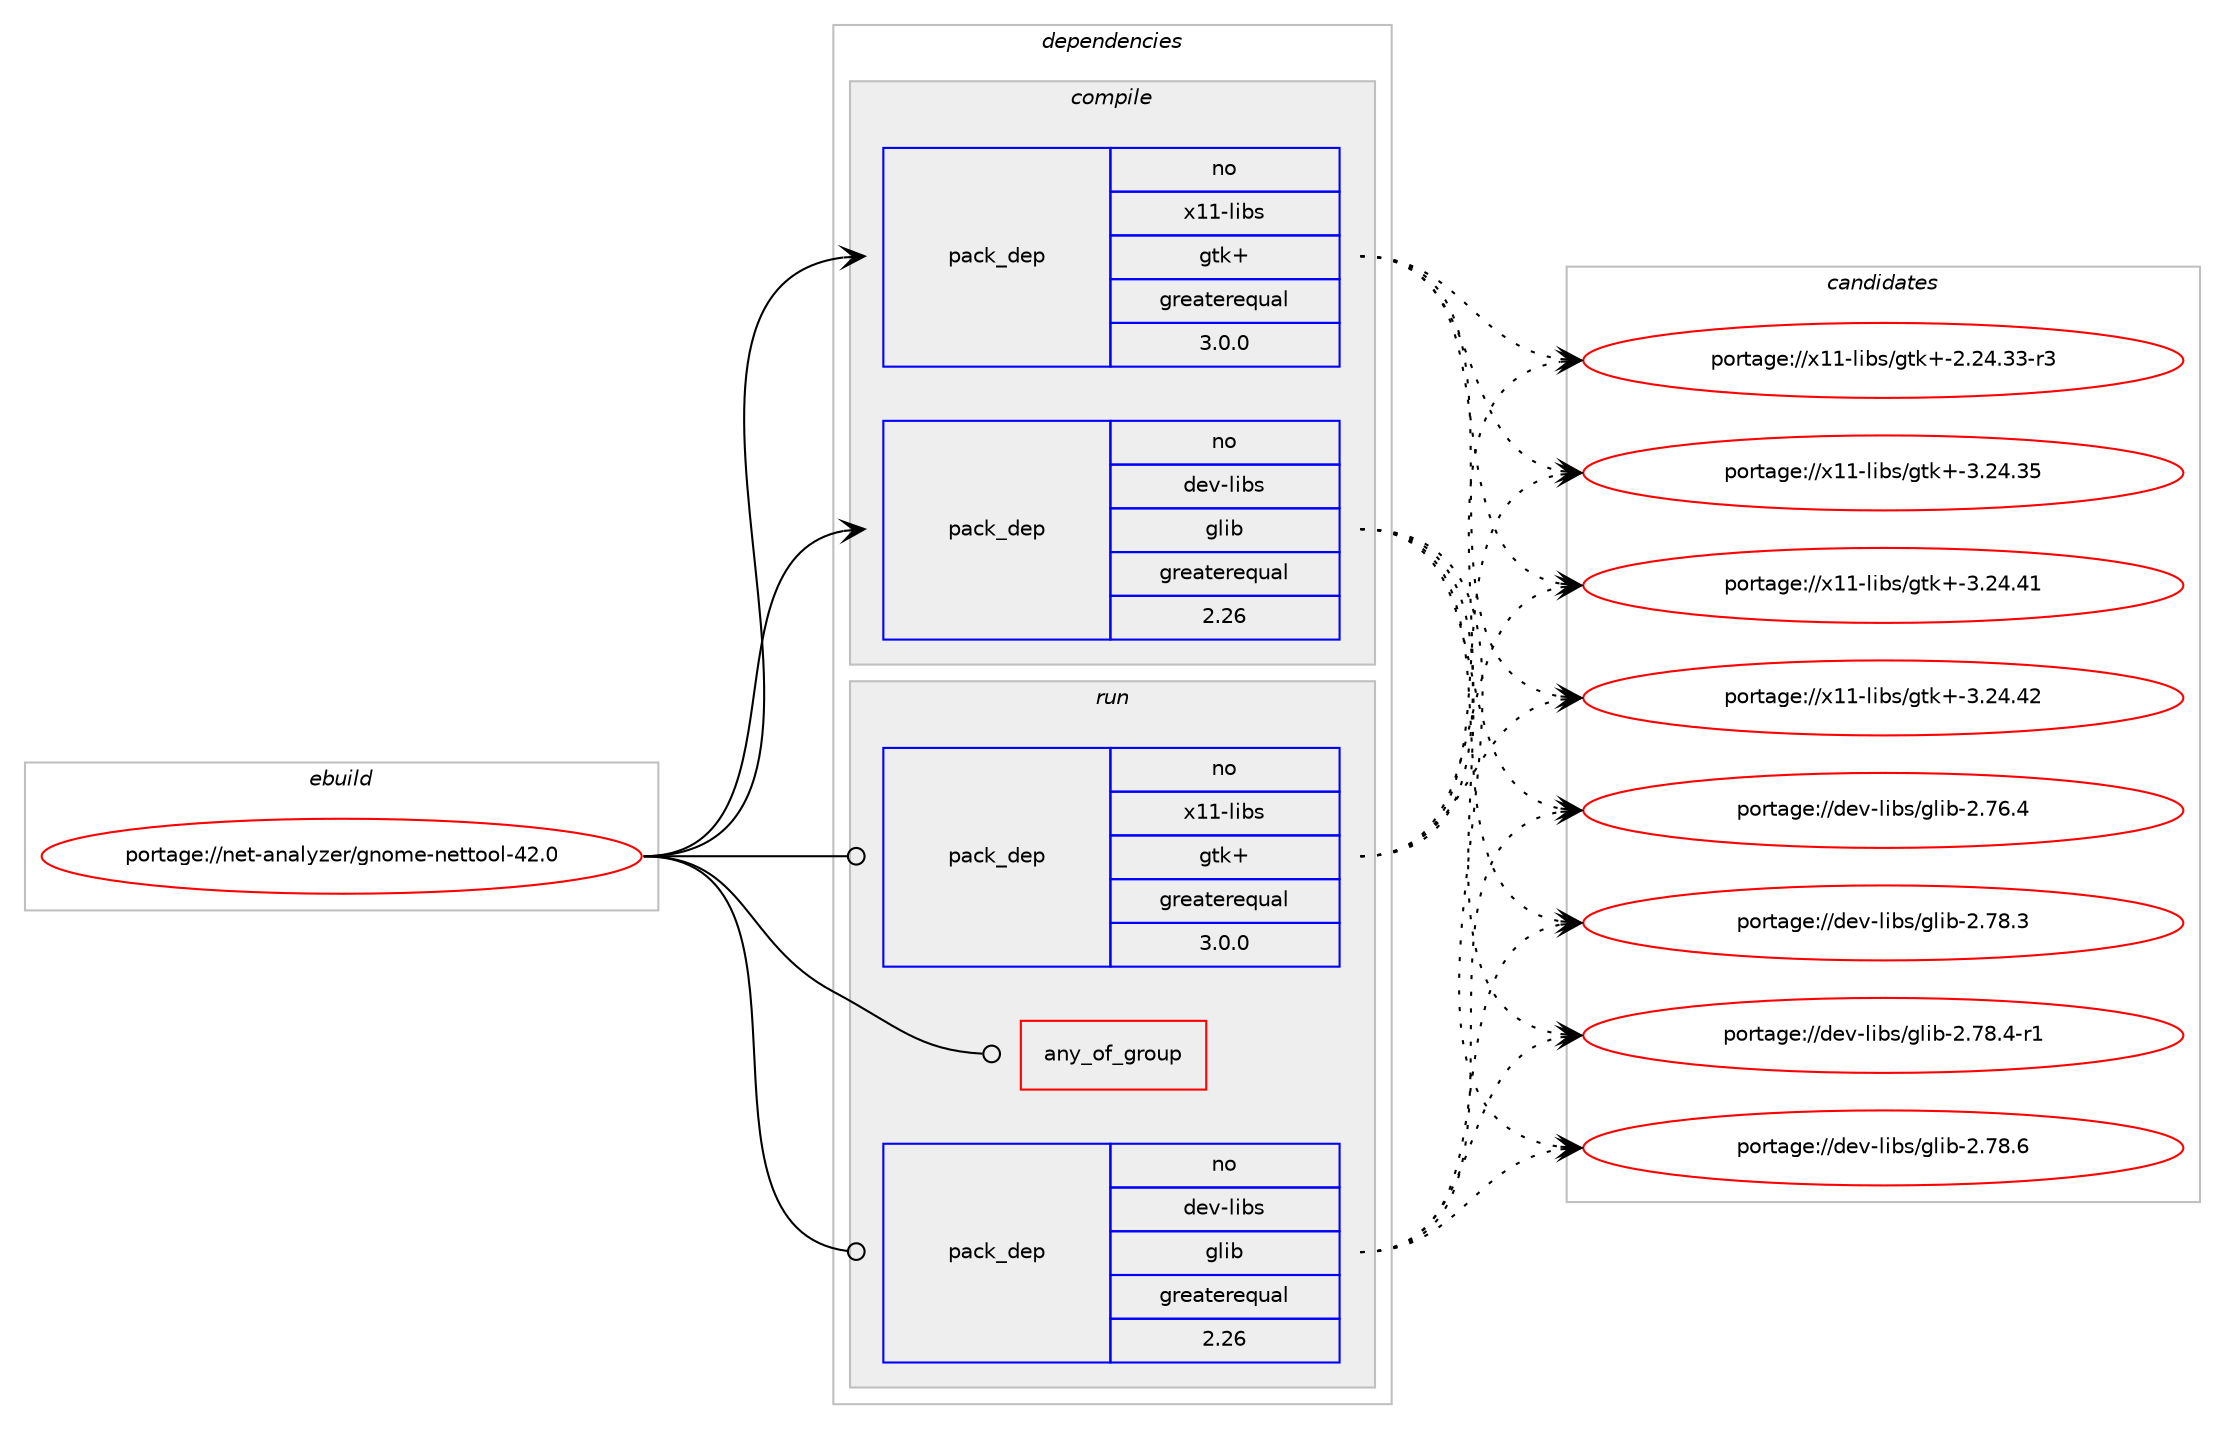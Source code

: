digraph prolog {

# *************
# Graph options
# *************

newrank=true;
concentrate=true;
compound=true;
graph [rankdir=LR,fontname=Helvetica,fontsize=10,ranksep=1.5];#, ranksep=2.5, nodesep=0.2];
edge  [arrowhead=vee];
node  [fontname=Helvetica,fontsize=10];

# **********
# The ebuild
# **********

subgraph cluster_leftcol {
color=gray;
rank=same;
label=<<i>ebuild</i>>;
id [label="portage://net-analyzer/gnome-nettool-42.0", color=red, width=4, href="../net-analyzer/gnome-nettool-42.0.svg"];
}

# ****************
# The dependencies
# ****************

subgraph cluster_midcol {
color=gray;
label=<<i>dependencies</i>>;
subgraph cluster_compile {
fillcolor="#eeeeee";
style=filled;
label=<<i>compile</i>>;
subgraph pack86157 {
dependency173235 [label=<<TABLE BORDER="0" CELLBORDER="1" CELLSPACING="0" CELLPADDING="4" WIDTH="220"><TR><TD ROWSPAN="6" CELLPADDING="30">pack_dep</TD></TR><TR><TD WIDTH="110">no</TD></TR><TR><TD>dev-libs</TD></TR><TR><TD>glib</TD></TR><TR><TD>greaterequal</TD></TR><TR><TD>2.26</TD></TR></TABLE>>, shape=none, color=blue];
}
id:e -> dependency173235:w [weight=20,style="solid",arrowhead="vee"];
# *** BEGIN UNKNOWN DEPENDENCY TYPE (TODO) ***
# id -> package_dependency(portage://net-analyzer/gnome-nettool-42.0,install,no,gnome-base,libgtop,none,[,,],[slot(2),equal],[])
# *** END UNKNOWN DEPENDENCY TYPE (TODO) ***

subgraph pack86158 {
dependency173236 [label=<<TABLE BORDER="0" CELLBORDER="1" CELLSPACING="0" CELLPADDING="4" WIDTH="220"><TR><TD ROWSPAN="6" CELLPADDING="30">pack_dep</TD></TR><TR><TD WIDTH="110">no</TD></TR><TR><TD>x11-libs</TD></TR><TR><TD>gtk+</TD></TR><TR><TD>greaterequal</TD></TR><TR><TD>3.0.0</TD></TR></TABLE>>, shape=none, color=blue];
}
id:e -> dependency173236:w [weight=20,style="solid",arrowhead="vee"];
}
subgraph cluster_compileandrun {
fillcolor="#eeeeee";
style=filled;
label=<<i>compile and run</i>>;
}
subgraph cluster_run {
fillcolor="#eeeeee";
style=filled;
label=<<i>run</i>>;
subgraph any2327 {
dependency173237 [label=<<TABLE BORDER="0" CELLBORDER="1" CELLSPACING="0" CELLPADDING="4"><TR><TD CELLPADDING="10">any_of_group</TD></TR></TABLE>>, shape=none, color=red];# *** BEGIN UNKNOWN DEPENDENCY TYPE (TODO) ***
# dependency173237 -> package_dependency(portage://net-analyzer/gnome-nettool-42.0,run,no,net-misc,iputils,none,[,,],[],[])
# *** END UNKNOWN DEPENDENCY TYPE (TODO) ***

# *** BEGIN UNKNOWN DEPENDENCY TYPE (TODO) ***
# dependency173237 -> package_dependency(portage://net-analyzer/gnome-nettool-42.0,run,no,net-analyzer,tcptraceroute,none,[,,],[],[])
# *** END UNKNOWN DEPENDENCY TYPE (TODO) ***

# *** BEGIN UNKNOWN DEPENDENCY TYPE (TODO) ***
# dependency173237 -> package_dependency(portage://net-analyzer/gnome-nettool-42.0,run,no,net-analyzer,traceroute,none,[,,],[],[])
# *** END UNKNOWN DEPENDENCY TYPE (TODO) ***

}
id:e -> dependency173237:w [weight=20,style="solid",arrowhead="odot"];
subgraph pack86159 {
dependency173238 [label=<<TABLE BORDER="0" CELLBORDER="1" CELLSPACING="0" CELLPADDING="4" WIDTH="220"><TR><TD ROWSPAN="6" CELLPADDING="30">pack_dep</TD></TR><TR><TD WIDTH="110">no</TD></TR><TR><TD>dev-libs</TD></TR><TR><TD>glib</TD></TR><TR><TD>greaterequal</TD></TR><TR><TD>2.26</TD></TR></TABLE>>, shape=none, color=blue];
}
id:e -> dependency173238:w [weight=20,style="solid",arrowhead="odot"];
# *** BEGIN UNKNOWN DEPENDENCY TYPE (TODO) ***
# id -> package_dependency(portage://net-analyzer/gnome-nettool-42.0,run,no,gnome-base,libgtop,none,[,,],[slot(2),equal],[])
# *** END UNKNOWN DEPENDENCY TYPE (TODO) ***

# *** BEGIN UNKNOWN DEPENDENCY TYPE (TODO) ***
# id -> package_dependency(portage://net-analyzer/gnome-nettool-42.0,run,no,net-analyzer,nmap,none,[,,],[],[])
# *** END UNKNOWN DEPENDENCY TYPE (TODO) ***

# *** BEGIN UNKNOWN DEPENDENCY TYPE (TODO) ***
# id -> package_dependency(portage://net-analyzer/gnome-nettool-42.0,run,no,net-dns,bind-tools,none,[,,],[],[])
# *** END UNKNOWN DEPENDENCY TYPE (TODO) ***

# *** BEGIN UNKNOWN DEPENDENCY TYPE (TODO) ***
# id -> package_dependency(portage://net-analyzer/gnome-nettool-42.0,run,no,net-misc,netkit-fingerd,none,[,,],[],[])
# *** END UNKNOWN DEPENDENCY TYPE (TODO) ***

# *** BEGIN UNKNOWN DEPENDENCY TYPE (TODO) ***
# id -> package_dependency(portage://net-analyzer/gnome-nettool-42.0,run,no,net-misc,whois,none,[,,],[],[])
# *** END UNKNOWN DEPENDENCY TYPE (TODO) ***

subgraph pack86160 {
dependency173239 [label=<<TABLE BORDER="0" CELLBORDER="1" CELLSPACING="0" CELLPADDING="4" WIDTH="220"><TR><TD ROWSPAN="6" CELLPADDING="30">pack_dep</TD></TR><TR><TD WIDTH="110">no</TD></TR><TR><TD>x11-libs</TD></TR><TR><TD>gtk+</TD></TR><TR><TD>greaterequal</TD></TR><TR><TD>3.0.0</TD></TR></TABLE>>, shape=none, color=blue];
}
id:e -> dependency173239:w [weight=20,style="solid",arrowhead="odot"];
}
}

# **************
# The candidates
# **************

subgraph cluster_choices {
rank=same;
color=gray;
label=<<i>candidates</i>>;

subgraph choice86157 {
color=black;
nodesep=1;
choice1001011184510810598115471031081059845504655544652 [label="portage://dev-libs/glib-2.76.4", color=red, width=4,href="../dev-libs/glib-2.76.4.svg"];
choice1001011184510810598115471031081059845504655564651 [label="portage://dev-libs/glib-2.78.3", color=red, width=4,href="../dev-libs/glib-2.78.3.svg"];
choice10010111845108105981154710310810598455046555646524511449 [label="portage://dev-libs/glib-2.78.4-r1", color=red, width=4,href="../dev-libs/glib-2.78.4-r1.svg"];
choice1001011184510810598115471031081059845504655564654 [label="portage://dev-libs/glib-2.78.6", color=red, width=4,href="../dev-libs/glib-2.78.6.svg"];
dependency173235:e -> choice1001011184510810598115471031081059845504655544652:w [style=dotted,weight="100"];
dependency173235:e -> choice1001011184510810598115471031081059845504655564651:w [style=dotted,weight="100"];
dependency173235:e -> choice10010111845108105981154710310810598455046555646524511449:w [style=dotted,weight="100"];
dependency173235:e -> choice1001011184510810598115471031081059845504655564654:w [style=dotted,weight="100"];
}
subgraph choice86158 {
color=black;
nodesep=1;
choice12049494510810598115471031161074345504650524651514511451 [label="portage://x11-libs/gtk+-2.24.33-r3", color=red, width=4,href="../x11-libs/gtk+-2.24.33-r3.svg"];
choice1204949451081059811547103116107434551465052465153 [label="portage://x11-libs/gtk+-3.24.35", color=red, width=4,href="../x11-libs/gtk+-3.24.35.svg"];
choice1204949451081059811547103116107434551465052465249 [label="portage://x11-libs/gtk+-3.24.41", color=red, width=4,href="../x11-libs/gtk+-3.24.41.svg"];
choice1204949451081059811547103116107434551465052465250 [label="portage://x11-libs/gtk+-3.24.42", color=red, width=4,href="../x11-libs/gtk+-3.24.42.svg"];
dependency173236:e -> choice12049494510810598115471031161074345504650524651514511451:w [style=dotted,weight="100"];
dependency173236:e -> choice1204949451081059811547103116107434551465052465153:w [style=dotted,weight="100"];
dependency173236:e -> choice1204949451081059811547103116107434551465052465249:w [style=dotted,weight="100"];
dependency173236:e -> choice1204949451081059811547103116107434551465052465250:w [style=dotted,weight="100"];
}
subgraph choice86159 {
color=black;
nodesep=1;
choice1001011184510810598115471031081059845504655544652 [label="portage://dev-libs/glib-2.76.4", color=red, width=4,href="../dev-libs/glib-2.76.4.svg"];
choice1001011184510810598115471031081059845504655564651 [label="portage://dev-libs/glib-2.78.3", color=red, width=4,href="../dev-libs/glib-2.78.3.svg"];
choice10010111845108105981154710310810598455046555646524511449 [label="portage://dev-libs/glib-2.78.4-r1", color=red, width=4,href="../dev-libs/glib-2.78.4-r1.svg"];
choice1001011184510810598115471031081059845504655564654 [label="portage://dev-libs/glib-2.78.6", color=red, width=4,href="../dev-libs/glib-2.78.6.svg"];
dependency173238:e -> choice1001011184510810598115471031081059845504655544652:w [style=dotted,weight="100"];
dependency173238:e -> choice1001011184510810598115471031081059845504655564651:w [style=dotted,weight="100"];
dependency173238:e -> choice10010111845108105981154710310810598455046555646524511449:w [style=dotted,weight="100"];
dependency173238:e -> choice1001011184510810598115471031081059845504655564654:w [style=dotted,weight="100"];
}
subgraph choice86160 {
color=black;
nodesep=1;
choice12049494510810598115471031161074345504650524651514511451 [label="portage://x11-libs/gtk+-2.24.33-r3", color=red, width=4,href="../x11-libs/gtk+-2.24.33-r3.svg"];
choice1204949451081059811547103116107434551465052465153 [label="portage://x11-libs/gtk+-3.24.35", color=red, width=4,href="../x11-libs/gtk+-3.24.35.svg"];
choice1204949451081059811547103116107434551465052465249 [label="portage://x11-libs/gtk+-3.24.41", color=red, width=4,href="../x11-libs/gtk+-3.24.41.svg"];
choice1204949451081059811547103116107434551465052465250 [label="portage://x11-libs/gtk+-3.24.42", color=red, width=4,href="../x11-libs/gtk+-3.24.42.svg"];
dependency173239:e -> choice12049494510810598115471031161074345504650524651514511451:w [style=dotted,weight="100"];
dependency173239:e -> choice1204949451081059811547103116107434551465052465153:w [style=dotted,weight="100"];
dependency173239:e -> choice1204949451081059811547103116107434551465052465249:w [style=dotted,weight="100"];
dependency173239:e -> choice1204949451081059811547103116107434551465052465250:w [style=dotted,weight="100"];
}
}

}
